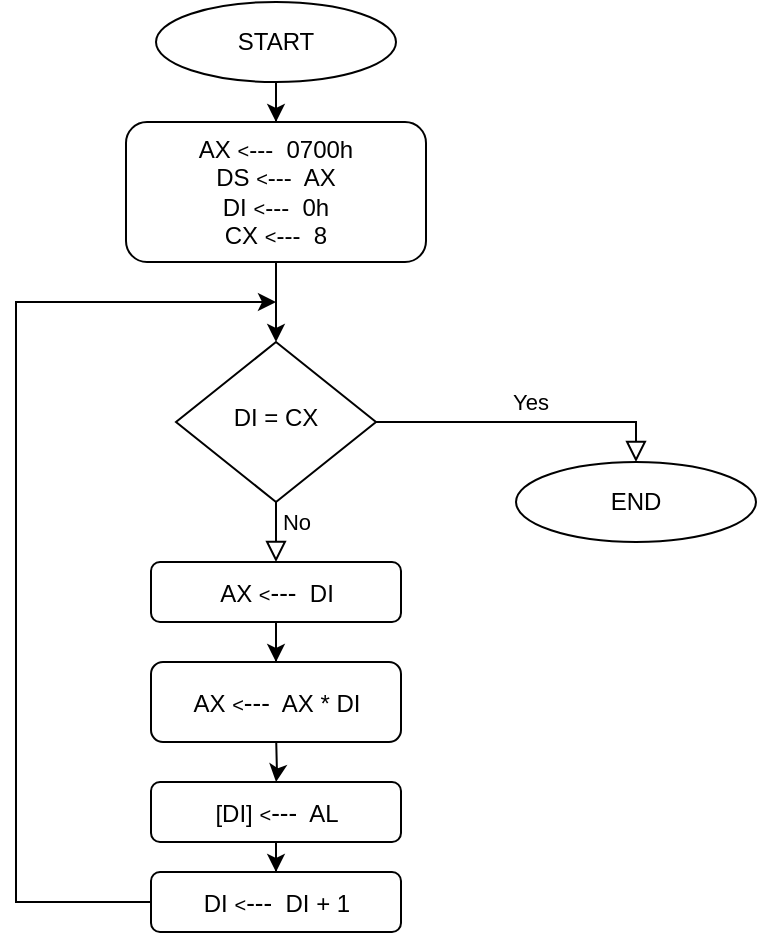 <mxfile version="17.1.3" type="github">
  <diagram id="C5RBs43oDa-KdzZeNtuy" name="Page-1">
    <mxGraphModel dx="914" dy="474" grid="1" gridSize="10" guides="1" tooltips="1" connect="1" arrows="1" fold="1" page="1" pageScale="1" pageWidth="827" pageHeight="1169" math="0" shadow="0">
      <root>
        <mxCell id="WIyWlLk6GJQsqaUBKTNV-0" />
        <mxCell id="WIyWlLk6GJQsqaUBKTNV-1" parent="WIyWlLk6GJQsqaUBKTNV-0" />
        <mxCell id="aiwJGREIc-efr3pQPpea-38" value="" style="edgeStyle=orthogonalEdgeStyle;rounded=0;orthogonalLoop=1;jettySize=auto;html=1;" edge="1" parent="WIyWlLk6GJQsqaUBKTNV-1" source="aiwJGREIc-efr3pQPpea-18">
          <mxGeometry relative="1" as="geometry">
            <mxPoint x="250" y="290" as="targetPoint" />
          </mxGeometry>
        </mxCell>
        <mxCell id="aiwJGREIc-efr3pQPpea-18" value="AX &lt;font size=&quot;1&quot;&gt;&amp;lt;&lt;/font&gt;---&amp;nbsp; 0700h&lt;br&gt;DS&amp;nbsp;&lt;font style=&quot;font-size: 10px&quot;&gt;&amp;lt;&lt;/font&gt;&lt;font style=&quot;font-size: 12px&quot;&gt;---&lt;/font&gt;&amp;nbsp; AX&lt;br&gt;DI&amp;nbsp;&lt;font size=&quot;1&quot;&gt;&amp;lt;&lt;/font&gt;---&amp;nbsp; 0h&lt;br&gt;CX&amp;nbsp;&lt;font size=&quot;1&quot;&gt;&amp;lt;&lt;/font&gt;---&amp;nbsp; 8" style="rounded=1;whiteSpace=wrap;html=1;fontSize=12;glass=0;strokeWidth=1;shadow=0;" vertex="1" parent="WIyWlLk6GJQsqaUBKTNV-1">
          <mxGeometry x="175" y="180" width="150" height="70" as="geometry" />
        </mxCell>
        <mxCell id="aiwJGREIc-efr3pQPpea-35" value="" style="edgeStyle=orthogonalEdgeStyle;rounded=0;orthogonalLoop=1;jettySize=auto;html=1;" edge="1" parent="WIyWlLk6GJQsqaUBKTNV-1" source="aiwJGREIc-efr3pQPpea-23" target="aiwJGREIc-efr3pQPpea-18">
          <mxGeometry relative="1" as="geometry" />
        </mxCell>
        <mxCell id="aiwJGREIc-efr3pQPpea-23" value="START" style="ellipse;whiteSpace=wrap;html=1;" vertex="1" parent="WIyWlLk6GJQsqaUBKTNV-1">
          <mxGeometry x="190" y="120" width="120" height="40" as="geometry" />
        </mxCell>
        <mxCell id="aiwJGREIc-efr3pQPpea-24" style="edgeStyle=orthogonalEdgeStyle;rounded=0;orthogonalLoop=1;jettySize=auto;html=1;exitX=0.5;exitY=1;exitDx=0;exitDy=0;fontSize=9;" edge="1" parent="WIyWlLk6GJQsqaUBKTNV-1" source="aiwJGREIc-efr3pQPpea-18" target="aiwJGREIc-efr3pQPpea-18">
          <mxGeometry relative="1" as="geometry" />
        </mxCell>
        <mxCell id="aiwJGREIc-efr3pQPpea-46" value="" style="edgeStyle=orthogonalEdgeStyle;rounded=0;orthogonalLoop=1;jettySize=auto;html=1;" edge="1" parent="WIyWlLk6GJQsqaUBKTNV-1" source="aiwJGREIc-efr3pQPpea-28" target="aiwJGREIc-efr3pQPpea-32">
          <mxGeometry relative="1" as="geometry" />
        </mxCell>
        <mxCell id="aiwJGREIc-efr3pQPpea-28" value="AX&amp;nbsp;&lt;font style=&quot;font-size: 10px&quot;&gt;&amp;lt;&lt;/font&gt;&lt;font style=&quot;font-size: 13px&quot;&gt;---&lt;/font&gt;&amp;nbsp; DI" style="rounded=1;whiteSpace=wrap;html=1;fontSize=12;glass=0;strokeWidth=1;shadow=0;" vertex="1" parent="WIyWlLk6GJQsqaUBKTNV-1">
          <mxGeometry x="187.5" y="400" width="125" height="30" as="geometry" />
        </mxCell>
        <mxCell id="aiwJGREIc-efr3pQPpea-54" value="" style="edgeStyle=orthogonalEdgeStyle;rounded=0;orthogonalLoop=1;jettySize=auto;html=1;" edge="1" parent="WIyWlLk6GJQsqaUBKTNV-1" source="aiwJGREIc-efr3pQPpea-30" target="aiwJGREIc-efr3pQPpea-53">
          <mxGeometry relative="1" as="geometry" />
        </mxCell>
        <mxCell id="aiwJGREIc-efr3pQPpea-30" value="[DI]&amp;nbsp;&lt;font style=&quot;font-size: 10px&quot;&gt;&amp;lt;&lt;/font&gt;&lt;font style=&quot;font-size: 13px&quot;&gt;---&lt;/font&gt;&amp;nbsp; AL" style="rounded=1;whiteSpace=wrap;html=1;fontSize=12;glass=0;strokeWidth=1;shadow=0;" vertex="1" parent="WIyWlLk6GJQsqaUBKTNV-1">
          <mxGeometry x="187.5" y="510" width="125" height="30" as="geometry" />
        </mxCell>
        <mxCell id="aiwJGREIc-efr3pQPpea-31" value="" style="edgeStyle=orthogonalEdgeStyle;rounded=0;orthogonalLoop=1;jettySize=auto;html=1;fontSize=12;" edge="1" parent="WIyWlLk6GJQsqaUBKTNV-1" target="aiwJGREIc-efr3pQPpea-30">
          <mxGeometry relative="1" as="geometry">
            <mxPoint x="250" y="485" as="sourcePoint" />
          </mxGeometry>
        </mxCell>
        <mxCell id="aiwJGREIc-efr3pQPpea-32" value="AX&amp;nbsp;&lt;font style=&quot;font-size: 10px&quot;&gt;&amp;lt;&lt;/font&gt;&lt;font style=&quot;font-size: 13px&quot;&gt;---&lt;/font&gt;&amp;nbsp; AX * DI" style="rounded=1;whiteSpace=wrap;html=1;fontSize=12;glass=0;strokeWidth=1;shadow=0;" vertex="1" parent="WIyWlLk6GJQsqaUBKTNV-1">
          <mxGeometry x="187.5" y="450" width="125" height="40" as="geometry" />
        </mxCell>
        <mxCell id="aiwJGREIc-efr3pQPpea-33" value="END" style="ellipse;whiteSpace=wrap;html=1;" vertex="1" parent="WIyWlLk6GJQsqaUBKTNV-1">
          <mxGeometry x="370" y="350" width="120" height="40" as="geometry" />
        </mxCell>
        <mxCell id="aiwJGREIc-efr3pQPpea-40" value="DI = CX" style="rhombus;whiteSpace=wrap;html=1;shadow=0;fontFamily=Helvetica;fontSize=12;align=center;strokeWidth=1;spacing=6;spacingTop=-4;" vertex="1" parent="WIyWlLk6GJQsqaUBKTNV-1">
          <mxGeometry x="200" y="290" width="100" height="80" as="geometry" />
        </mxCell>
        <mxCell id="aiwJGREIc-efr3pQPpea-50" value="No" style="edgeStyle=orthogonalEdgeStyle;rounded=0;html=1;jettySize=auto;orthogonalLoop=1;fontSize=11;endArrow=block;endFill=0;endSize=8;strokeWidth=1;shadow=0;labelBackgroundColor=none;entryX=0.5;entryY=0;entryDx=0;entryDy=0;" edge="1" parent="WIyWlLk6GJQsqaUBKTNV-1" source="aiwJGREIc-efr3pQPpea-40" target="aiwJGREIc-efr3pQPpea-28">
          <mxGeometry x="0.2" y="10" relative="1" as="geometry">
            <mxPoint as="offset" />
            <mxPoint x="290" y="415" as="targetPoint" />
            <Array as="points" />
            <mxPoint x="250" y="405" as="sourcePoint" />
          </mxGeometry>
        </mxCell>
        <mxCell id="aiwJGREIc-efr3pQPpea-51" value="Yes" style="rounded=0;html=1;jettySize=auto;orthogonalLoop=1;fontSize=11;endArrow=block;endFill=0;endSize=8;strokeWidth=1;shadow=0;labelBackgroundColor=none;edgeStyle=orthogonalEdgeStyle;exitX=1;exitY=0.5;exitDx=0;exitDy=0;entryX=0.5;entryY=0;entryDx=0;entryDy=0;" edge="1" parent="WIyWlLk6GJQsqaUBKTNV-1" source="aiwJGREIc-efr3pQPpea-40" target="aiwJGREIc-efr3pQPpea-33">
          <mxGeometry x="0.017" y="10" relative="1" as="geometry">
            <mxPoint as="offset" />
            <mxPoint x="250" y="710" as="targetPoint" />
            <Array as="points">
              <mxPoint x="430" y="330" />
            </Array>
            <mxPoint x="320" y="330" as="sourcePoint" />
          </mxGeometry>
        </mxCell>
        <mxCell id="aiwJGREIc-efr3pQPpea-56" style="edgeStyle=orthogonalEdgeStyle;rounded=0;orthogonalLoop=1;jettySize=auto;html=1;" edge="1" parent="WIyWlLk6GJQsqaUBKTNV-1" source="aiwJGREIc-efr3pQPpea-53">
          <mxGeometry relative="1" as="geometry">
            <mxPoint x="250" y="270" as="targetPoint" />
            <Array as="points">
              <mxPoint x="120" y="570" />
              <mxPoint x="120" y="270" />
            </Array>
          </mxGeometry>
        </mxCell>
        <mxCell id="aiwJGREIc-efr3pQPpea-53" value="DI&amp;nbsp;&lt;font size=&quot;1&quot;&gt;&amp;lt;&lt;/font&gt;&lt;font style=&quot;font-size: 13px&quot;&gt;---&lt;/font&gt;&amp;nbsp; DI + 1" style="rounded=1;whiteSpace=wrap;html=1;fontSize=12;glass=0;strokeWidth=1;shadow=0;" vertex="1" parent="WIyWlLk6GJQsqaUBKTNV-1">
          <mxGeometry x="187.5" y="555" width="125" height="30" as="geometry" />
        </mxCell>
      </root>
    </mxGraphModel>
  </diagram>
</mxfile>
